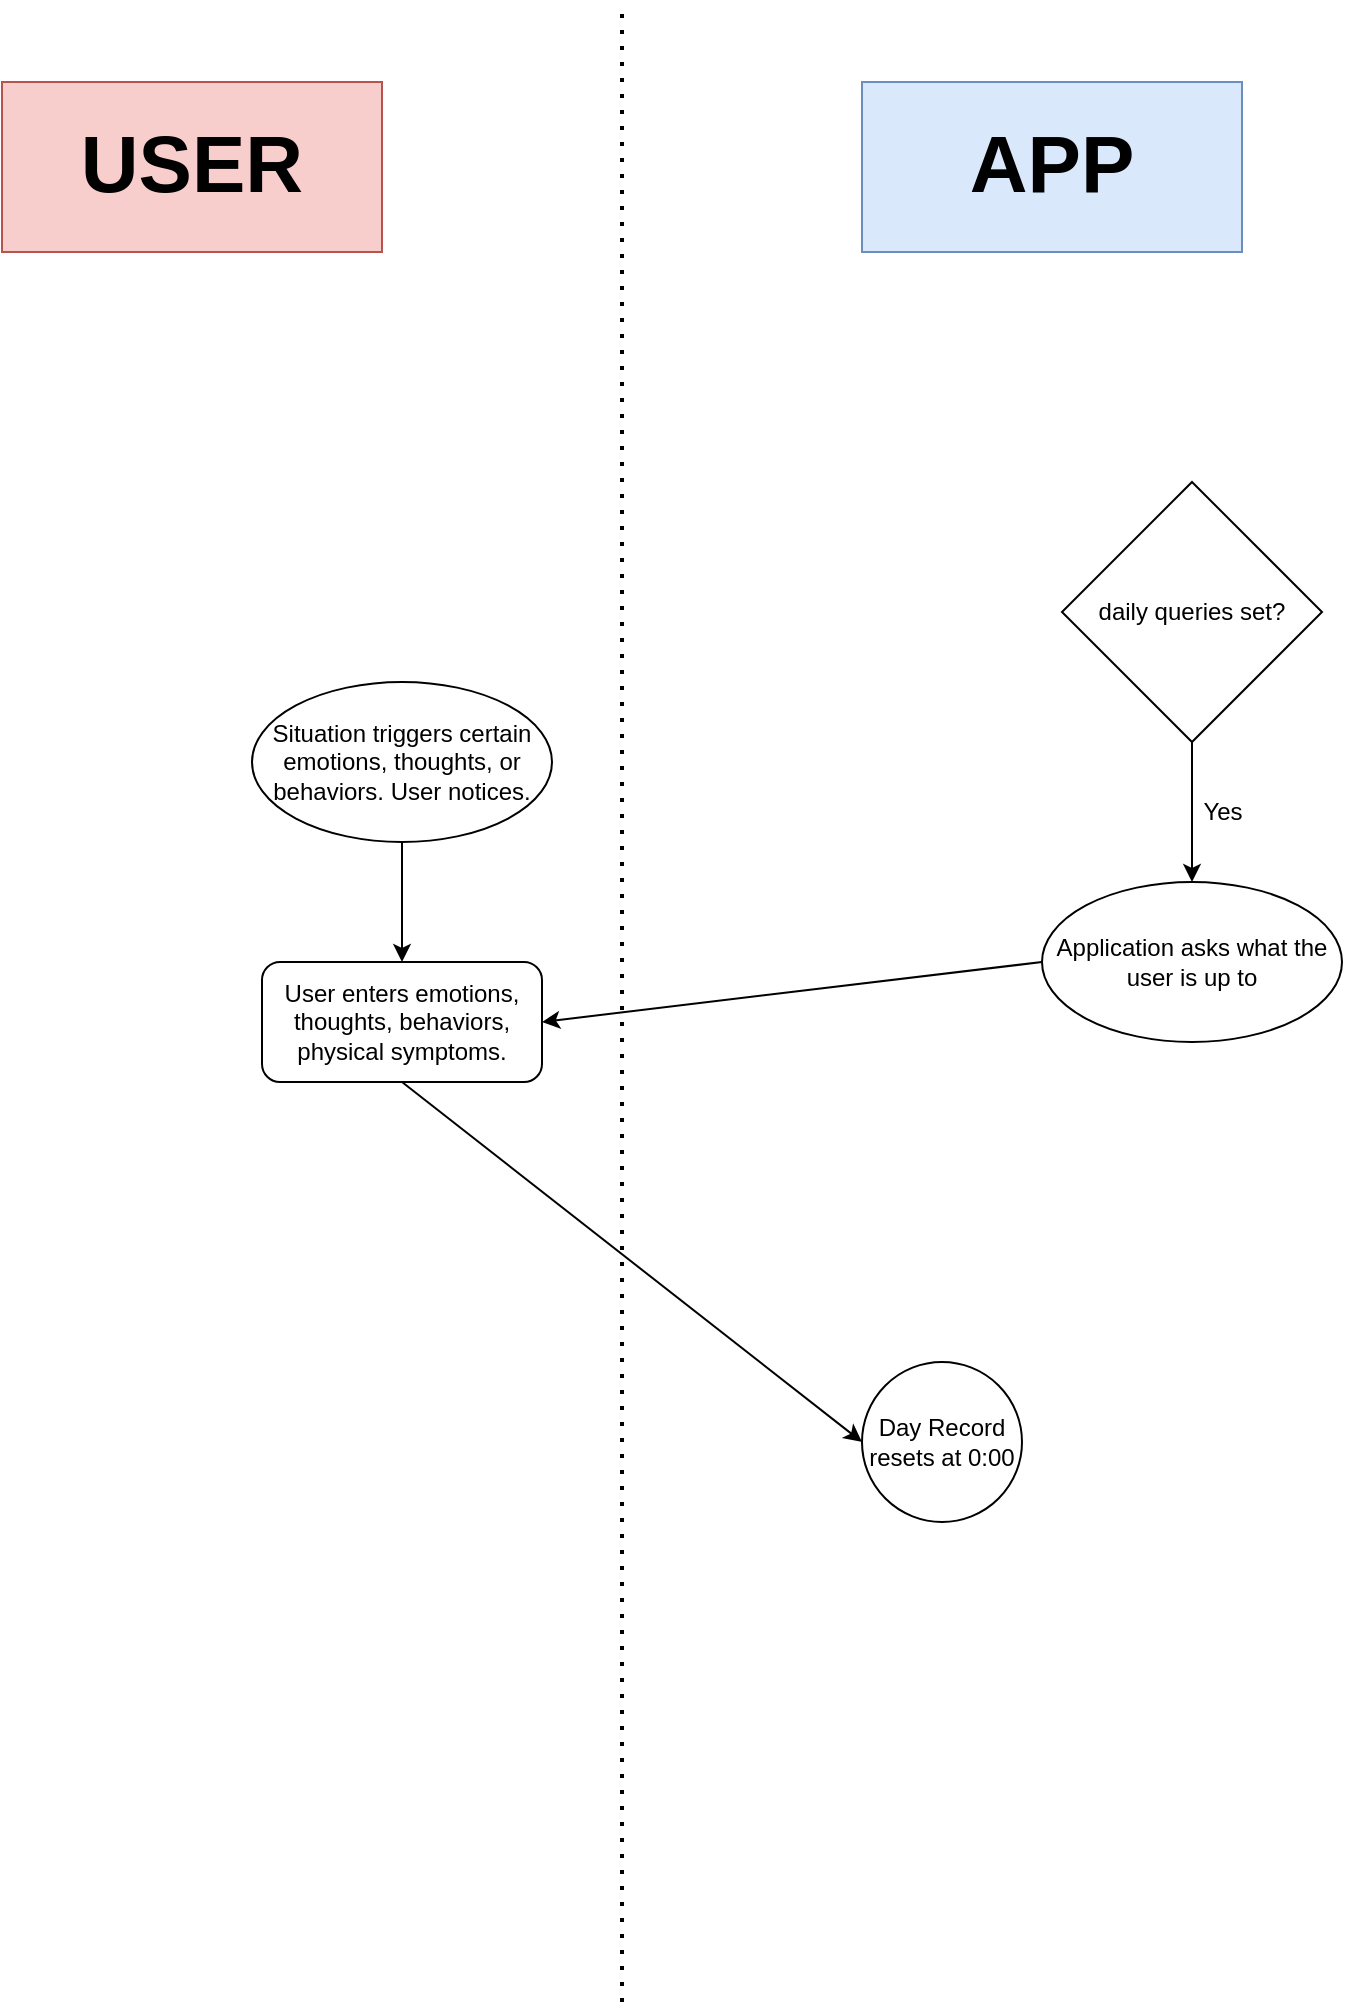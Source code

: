 <mxfile version="21.2.2" type="github">
  <diagram name="Page-1" id="i1mPH8Jzd_vn6bi_4Det">
    <mxGraphModel dx="1039" dy="819" grid="1" gridSize="10" guides="1" tooltips="1" connect="1" arrows="1" fold="1" page="1" pageScale="1" pageWidth="1100" pageHeight="1700" math="0" shadow="0">
      <root>
        <mxCell id="0" />
        <mxCell id="1" parent="0" />
        <mxCell id="w6-Nh_6ZVQhDjkrKSRNA-1" value="User enters emotions, thoughts, behaviors, physical symptoms." style="rounded=1;whiteSpace=wrap;html=1;" vertex="1" parent="1">
          <mxGeometry x="180" y="600" width="140" height="60" as="geometry" />
        </mxCell>
        <mxCell id="w6-Nh_6ZVQhDjkrKSRNA-2" value="Situation triggers certain emotions, thoughts, or behaviors. User notices." style="ellipse;whiteSpace=wrap;html=1;" vertex="1" parent="1">
          <mxGeometry x="175" y="460" width="150" height="80" as="geometry" />
        </mxCell>
        <mxCell id="w6-Nh_6ZVQhDjkrKSRNA-3" value="" style="endArrow=classic;html=1;rounded=0;exitX=0.5;exitY=1;exitDx=0;exitDy=0;entryX=0.5;entryY=0;entryDx=0;entryDy=0;" edge="1" parent="1" source="w6-Nh_6ZVQhDjkrKSRNA-2" target="w6-Nh_6ZVQhDjkrKSRNA-1">
          <mxGeometry width="50" height="50" relative="1" as="geometry">
            <mxPoint x="480" y="400" as="sourcePoint" />
            <mxPoint x="520" y="500" as="targetPoint" />
          </mxGeometry>
        </mxCell>
        <mxCell id="w6-Nh_6ZVQhDjkrKSRNA-4" value="Application asks what the user is up to" style="ellipse;whiteSpace=wrap;html=1;" vertex="1" parent="1">
          <mxGeometry x="570" y="560" width="150" height="80" as="geometry" />
        </mxCell>
        <mxCell id="w6-Nh_6ZVQhDjkrKSRNA-5" value="" style="endArrow=classic;html=1;rounded=0;exitX=0;exitY=0.5;exitDx=0;exitDy=0;entryX=1;entryY=0.5;entryDx=0;entryDy=0;" edge="1" parent="1" source="w6-Nh_6ZVQhDjkrKSRNA-4" target="w6-Nh_6ZVQhDjkrKSRNA-1">
          <mxGeometry width="50" height="50" relative="1" as="geometry">
            <mxPoint x="740" y="510" as="sourcePoint" />
            <mxPoint x="790" y="460" as="targetPoint" />
          </mxGeometry>
        </mxCell>
        <mxCell id="w6-Nh_6ZVQhDjkrKSRNA-6" value="Day Record resets at 0:00" style="ellipse;whiteSpace=wrap;html=1;aspect=fixed;" vertex="1" parent="1">
          <mxGeometry x="480" y="800" width="80" height="80" as="geometry" />
        </mxCell>
        <mxCell id="w6-Nh_6ZVQhDjkrKSRNA-7" value="" style="endArrow=classic;html=1;rounded=0;exitX=0.5;exitY=1;exitDx=0;exitDy=0;entryX=0;entryY=0.5;entryDx=0;entryDy=0;" edge="1" parent="1" source="w6-Nh_6ZVQhDjkrKSRNA-1" target="w6-Nh_6ZVQhDjkrKSRNA-6">
          <mxGeometry width="50" height="50" relative="1" as="geometry">
            <mxPoint x="520" y="690" as="sourcePoint" />
            <mxPoint x="570" y="640" as="targetPoint" />
          </mxGeometry>
        </mxCell>
        <mxCell id="w6-Nh_6ZVQhDjkrKSRNA-9" value="daily queries set?" style="rhombus;whiteSpace=wrap;html=1;" vertex="1" parent="1">
          <mxGeometry x="580" y="360" width="130" height="130" as="geometry" />
        </mxCell>
        <mxCell id="w6-Nh_6ZVQhDjkrKSRNA-10" value="" style="endArrow=classic;html=1;rounded=0;entryX=0.5;entryY=0;entryDx=0;entryDy=0;exitX=0.5;exitY=1;exitDx=0;exitDy=0;" edge="1" parent="1" source="w6-Nh_6ZVQhDjkrKSRNA-9" target="w6-Nh_6ZVQhDjkrKSRNA-4">
          <mxGeometry width="50" height="50" relative="1" as="geometry">
            <mxPoint x="680" y="560" as="sourcePoint" />
            <mxPoint x="730" y="510" as="targetPoint" />
          </mxGeometry>
        </mxCell>
        <mxCell id="w6-Nh_6ZVQhDjkrKSRNA-11" value="Yes" style="text;html=1;align=center;verticalAlign=middle;resizable=0;points=[];autosize=1;strokeColor=none;fillColor=none;" vertex="1" parent="1">
          <mxGeometry x="640" y="510" width="40" height="30" as="geometry" />
        </mxCell>
        <mxCell id="w6-Nh_6ZVQhDjkrKSRNA-14" value="" style="endArrow=none;dashed=1;html=1;dashPattern=1 3;strokeWidth=2;rounded=0;" edge="1" parent="1">
          <mxGeometry width="50" height="50" relative="1" as="geometry">
            <mxPoint x="360" y="1120" as="sourcePoint" />
            <mxPoint x="360" y="120" as="targetPoint" />
            <Array as="points">
              <mxPoint x="360" y="290" />
            </Array>
          </mxGeometry>
        </mxCell>
        <mxCell id="w6-Nh_6ZVQhDjkrKSRNA-15" value="&lt;h1 style=&quot;font-size: 40px;&quot;&gt;USER&lt;/h1&gt;" style="text;html=1;strokeColor=#b85450;fillColor=#f8cecc;spacing=5;spacingTop=-20;whiteSpace=wrap;overflow=hidden;rounded=0;align=center;fontSize=40;" vertex="1" parent="1">
          <mxGeometry x="50" y="160" width="190" height="85" as="geometry" />
        </mxCell>
        <mxCell id="w6-Nh_6ZVQhDjkrKSRNA-17" value="&lt;h1 style=&quot;font-size: 40px;&quot;&gt;APP&lt;/h1&gt;" style="text;html=1;strokeColor=#6c8ebf;fillColor=#dae8fc;spacing=5;spacingTop=-20;whiteSpace=wrap;overflow=hidden;rounded=0;align=center;fontSize=40;" vertex="1" parent="1">
          <mxGeometry x="480" y="160" width="190" height="85" as="geometry" />
        </mxCell>
      </root>
    </mxGraphModel>
  </diagram>
</mxfile>
